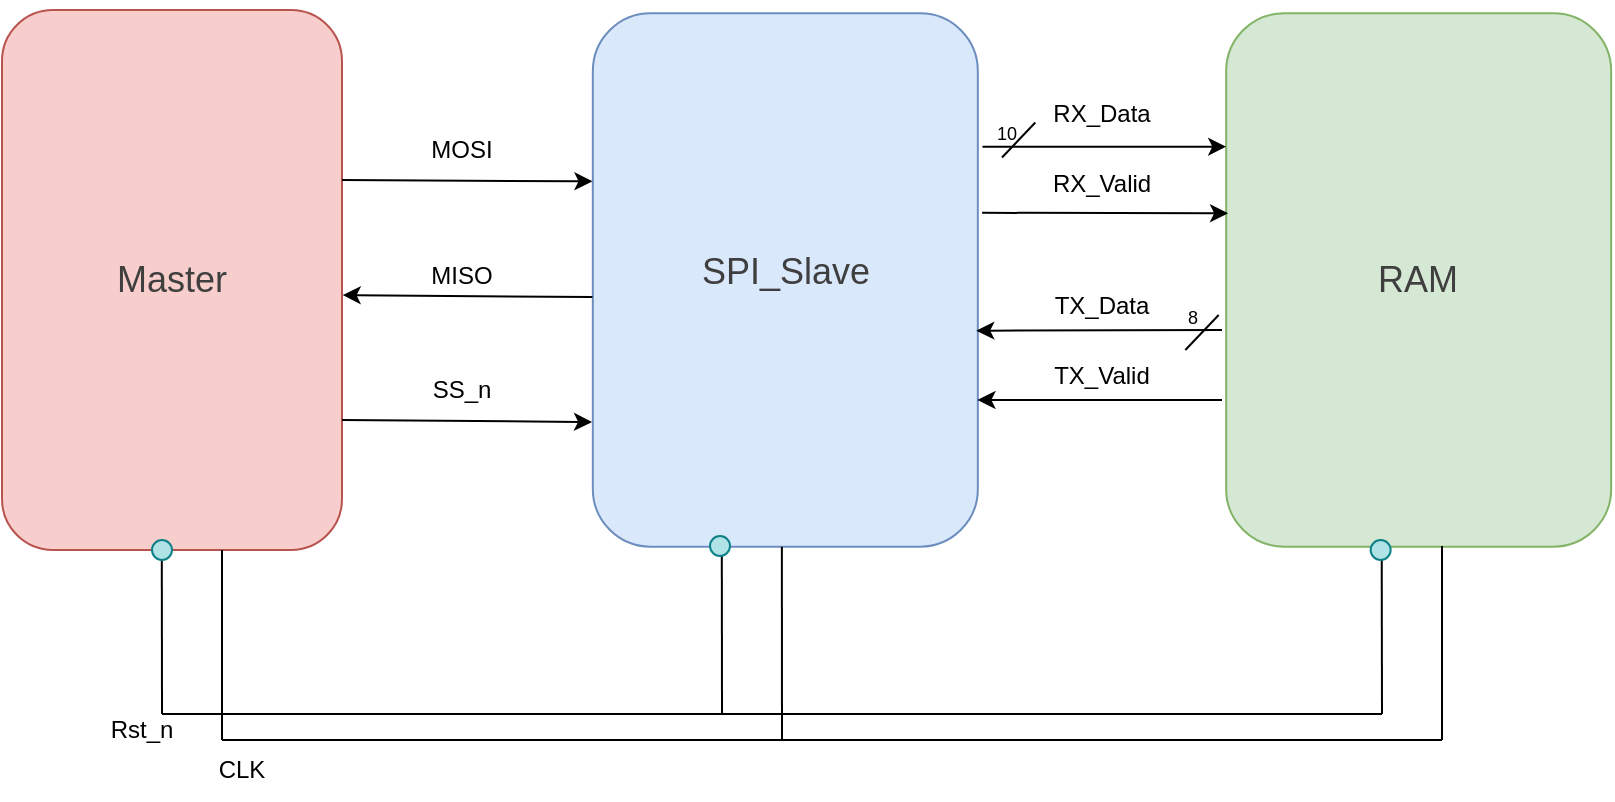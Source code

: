 <mxfile>
    <diagram id="8jSWXKyWMj8atTAVloAA" name="Page-1">
        <mxGraphModel dx="146" dy="82" grid="1" gridSize="10" guides="1" tooltips="1" connect="1" arrows="1" fold="1" page="1" pageScale="1" pageWidth="850" pageHeight="1100" math="0" shadow="0">
            <root>
                <mxCell id="0"/>
                <mxCell id="1" parent="0"/>
                <mxCell id="53" value="" style="endArrow=none;html=1;entryX=1;entryY=0.596;entryDx=0;entryDy=0;entryPerimeter=0;" edge="1" parent="1" target="5">
                    <mxGeometry width="50" height="50" relative="1" as="geometry">
                        <mxPoint x="720" y="387" as="sourcePoint"/>
                        <mxPoint x="720" y="300" as="targetPoint"/>
                    </mxGeometry>
                </mxCell>
                <mxCell id="37" value="" style="rounded=1;whiteSpace=wrap;html=1;rotation=90;fillColor=#f8cecc;strokeColor=#b85450;" vertex="1" parent="1">
                    <mxGeometry x="-20" y="85" width="270" height="170" as="geometry"/>
                </mxCell>
                <mxCell id="34" value="" style="group" vertex="1" connectable="0" parent="1">
                    <mxGeometry x="330" y="30" width="500" height="290" as="geometry"/>
                </mxCell>
                <mxCell id="2" value="" style="rounded=1;whiteSpace=wrap;html=1;rotation=90;fillColor=#dae8fc;strokeColor=#6c8ebf;" vertex="1" parent="34">
                    <mxGeometry x="-41.667" y="43.75" width="266.667" height="192.5" as="geometry"/>
                </mxCell>
                <mxCell id="3" value="&lt;span style=&quot;color: rgb(63, 63, 63);&quot;&gt;&lt;font style=&quot;font-size: 18px;&quot;&gt;SPI_Slave&lt;/font&gt;&lt;/span&gt;" style="text;html=1;align=center;verticalAlign=middle;whiteSpace=wrap;rounded=0;" vertex="1" parent="34">
                    <mxGeometry x="66.667" y="122.5" width="50" height="26.25" as="geometry"/>
                </mxCell>
                <mxCell id="5" value="" style="rounded=1;whiteSpace=wrap;html=1;rotation=90;fillColor=#d5e8d4;strokeColor=#82b366;" vertex="1" parent="34">
                    <mxGeometry x="275" y="43.75" width="266.667" height="192.5" as="geometry"/>
                </mxCell>
                <mxCell id="6" value="&lt;span style=&quot;color: rgb(63, 63, 63);&quot;&gt;&lt;font style=&quot;font-size: 18px;&quot;&gt;RAM&lt;/font&gt;&lt;/span&gt;" style="text;html=1;align=center;verticalAlign=middle;whiteSpace=wrap;rounded=0;" vertex="1" parent="34">
                    <mxGeometry x="383.333" y="126.875" width="50" height="26.25" as="geometry"/>
                </mxCell>
                <mxCell id="10" value="" style="endArrow=classic;html=1;entryX=0.25;entryY=1;entryDx=0;entryDy=0;exitX=0.25;exitY=-0.012;exitDx=0;exitDy=0;exitPerimeter=0;" edge="1" parent="34" source="2" target="5">
                    <mxGeometry width="50" height="50" relative="1" as="geometry">
                        <mxPoint x="183.333" y="70" as="sourcePoint"/>
                        <mxPoint x="225" y="26.25" as="targetPoint"/>
                    </mxGeometry>
                </mxCell>
                <mxCell id="11" value="" style="endArrow=classic;html=1;entryX=0.375;entryY=0.995;entryDx=0;entryDy=0;exitX=0.374;exitY=-0.011;exitDx=0;exitDy=0;exitPerimeter=0;entryPerimeter=0;" edge="1" parent="34" source="2" target="5">
                    <mxGeometry width="50" height="50" relative="1" as="geometry">
                        <mxPoint x="185.185" y="103" as="sourcePoint"/>
                        <mxPoint x="316.667" y="105" as="targetPoint"/>
                    </mxGeometry>
                </mxCell>
                <mxCell id="12" value="" style="endArrow=classic;html=1;entryX=0.595;entryY=0.004;entryDx=0;entryDy=0;entryPerimeter=0;" edge="1" parent="34" target="2">
                    <mxGeometry width="50" height="50" relative="1" as="geometry">
                        <mxPoint x="310" y="165" as="sourcePoint"/>
                        <mxPoint x="183.333" y="166.25" as="targetPoint"/>
                    </mxGeometry>
                </mxCell>
                <mxCell id="13" value="" style="endArrow=classic;html=1;entryX=0.725;entryY=0.001;entryDx=0;entryDy=0;entryPerimeter=0;" edge="1" parent="34" target="2">
                    <mxGeometry width="50" height="50" relative="1" as="geometry">
                        <mxPoint x="310" y="200" as="sourcePoint"/>
                        <mxPoint x="190" y="200" as="targetPoint"/>
                    </mxGeometry>
                </mxCell>
                <mxCell id="14" value="RX_Data" style="text;html=1;align=center;verticalAlign=middle;whiteSpace=wrap;rounded=0;" vertex="1" parent="34">
                    <mxGeometry x="225" y="43.75" width="50" height="26.25" as="geometry"/>
                </mxCell>
                <mxCell id="17" value="RX_Valid" style="text;html=1;align=center;verticalAlign=middle;whiteSpace=wrap;rounded=0;" vertex="1" parent="34">
                    <mxGeometry x="225" y="78.75" width="50" height="26.25" as="geometry"/>
                </mxCell>
                <mxCell id="19" value="TX_Data" style="text;html=1;align=center;verticalAlign=middle;whiteSpace=wrap;rounded=0;" vertex="1" parent="34">
                    <mxGeometry x="225" y="140" width="50" height="26.25" as="geometry"/>
                </mxCell>
                <mxCell id="21" value="TX_Valid" style="text;html=1;align=center;verticalAlign=middle;whiteSpace=wrap;rounded=0;" vertex="1" parent="34">
                    <mxGeometry x="225" y="175" width="50" height="26.25" as="geometry"/>
                </mxCell>
                <mxCell id="26" value="" style="endArrow=none;html=1;" edge="1" parent="34">
                    <mxGeometry width="50" height="50" relative="1" as="geometry">
                        <mxPoint x="200" y="78.75" as="sourcePoint"/>
                        <mxPoint x="216.667" y="61.25" as="targetPoint"/>
                        <Array as="points">
                            <mxPoint x="216.667" y="61.25"/>
                        </Array>
                    </mxGeometry>
                </mxCell>
                <mxCell id="27" value="" style="endArrow=none;html=1;" edge="1" parent="34">
                    <mxGeometry width="50" height="50" relative="1" as="geometry">
                        <mxPoint x="291.667" y="175" as="sourcePoint"/>
                        <mxPoint x="308.333" y="157.5" as="targetPoint"/>
                        <Array as="points">
                            <mxPoint x="308.333" y="157.5"/>
                        </Array>
                    </mxGeometry>
                </mxCell>
                <mxCell id="28" value="&lt;font style=&quot;font-size: 9px;&quot;&gt;10&lt;/font&gt;" style="text;html=1;align=center;verticalAlign=middle;whiteSpace=wrap;rounded=0;" vertex="1" parent="34">
                    <mxGeometry x="190" y="61.25" width="25" height="8.75" as="geometry"/>
                </mxCell>
                <mxCell id="30" value="&lt;font style=&quot;font-size: 9px;&quot;&gt;8&lt;/font&gt;" style="text;html=1;align=center;verticalAlign=middle;whiteSpace=wrap;rounded=0;" vertex="1" parent="34">
                    <mxGeometry x="283.333" y="153.125" width="25" height="8.75" as="geometry"/>
                </mxCell>
                <mxCell id="86" value="" style="ellipse;whiteSpace=wrap;html=1;aspect=fixed;fillColor=#b0e3e6;strokeColor=#0e8088;" vertex="1" parent="34">
                    <mxGeometry x="384.33" y="270" width="10" height="10" as="geometry"/>
                </mxCell>
                <mxCell id="39" value="&lt;span style=&quot;color: rgb(63, 63, 63);&quot;&gt;&lt;font style=&quot;font-size: 18px;&quot;&gt;Master&lt;/font&gt;&lt;/span&gt;" style="text;html=1;align=center;verticalAlign=middle;whiteSpace=wrap;rounded=0;" vertex="1" parent="1">
                    <mxGeometry x="89.997" y="156.88" width="50" height="26.25" as="geometry"/>
                </mxCell>
                <mxCell id="40" value="" style="endArrow=classic;html=1;entryX=0.315;entryY=1.001;entryDx=0;entryDy=0;entryPerimeter=0;" edge="1" parent="1" target="2">
                    <mxGeometry width="50" height="50" relative="1" as="geometry">
                        <mxPoint x="200" y="120" as="sourcePoint"/>
                        <mxPoint x="250" y="70" as="targetPoint"/>
                    </mxGeometry>
                </mxCell>
                <mxCell id="41" value="" style="endArrow=classic;html=1;entryX=0.315;entryY=1.001;entryDx=0;entryDy=0;entryPerimeter=0;" edge="1" parent="1">
                    <mxGeometry width="50" height="50" relative="1" as="geometry">
                        <mxPoint x="200" y="240" as="sourcePoint"/>
                        <mxPoint x="325" y="241" as="targetPoint"/>
                    </mxGeometry>
                </mxCell>
                <mxCell id="43" value="" style="endArrow=classic;html=1;exitX=0.532;exitY=1.001;exitDx=0;exitDy=0;exitPerimeter=0;entryX=0.528;entryY=-0.002;entryDx=0;entryDy=0;entryPerimeter=0;" edge="1" parent="1" source="2" target="37">
                    <mxGeometry width="50" height="50" relative="1" as="geometry">
                        <mxPoint x="300" y="80" as="sourcePoint"/>
                        <mxPoint x="350" y="30" as="targetPoint"/>
                    </mxGeometry>
                </mxCell>
                <mxCell id="44" value="" style="endArrow=none;html=1;" edge="1" parent="1">
                    <mxGeometry width="50" height="50" relative="1" as="geometry">
                        <mxPoint x="140" y="400" as="sourcePoint"/>
                        <mxPoint x="750" y="400" as="targetPoint"/>
                    </mxGeometry>
                </mxCell>
                <mxCell id="46" value="" style="endArrow=none;html=1;entryX=1;entryY=0.509;entryDx=0;entryDy=0;entryPerimeter=0;" edge="1" parent="1" target="2">
                    <mxGeometry width="50" height="50" relative="1" as="geometry">
                        <mxPoint x="420" y="400" as="sourcePoint"/>
                        <mxPoint x="420" y="300" as="targetPoint"/>
                    </mxGeometry>
                </mxCell>
                <mxCell id="47" value="" style="endArrow=none;html=1;entryX=1;entryY=0.509;entryDx=0;entryDy=0;entryPerimeter=0;" edge="1" parent="1">
                    <mxGeometry width="50" height="50" relative="1" as="geometry">
                        <mxPoint x="750" y="400" as="sourcePoint"/>
                        <mxPoint x="750" y="303" as="targetPoint"/>
                    </mxGeometry>
                </mxCell>
                <mxCell id="49" value="" style="endArrow=none;html=1;entryX=1;entryY=0.509;entryDx=0;entryDy=0;entryPerimeter=0;" edge="1" parent="1">
                    <mxGeometry width="50" height="50" relative="1" as="geometry">
                        <mxPoint x="140" y="400" as="sourcePoint"/>
                        <mxPoint x="140" y="305" as="targetPoint"/>
                    </mxGeometry>
                </mxCell>
                <mxCell id="50" value="CLK" style="text;html=1;align=center;verticalAlign=middle;whiteSpace=wrap;rounded=0;" vertex="1" parent="1">
                    <mxGeometry x="120" y="400" width="60" height="30" as="geometry"/>
                </mxCell>
                <mxCell id="51" value="" style="endArrow=none;html=1;" edge="1" parent="1">
                    <mxGeometry width="50" height="50" relative="1" as="geometry">
                        <mxPoint x="110" y="387" as="sourcePoint"/>
                        <mxPoint x="720" y="387" as="targetPoint"/>
                    </mxGeometry>
                </mxCell>
                <mxCell id="52" value="" style="endArrow=none;html=1;entryX=1;entryY=0.665;entryDx=0;entryDy=0;entryPerimeter=0;" edge="1" parent="1" target="2">
                    <mxGeometry width="50" height="50" relative="1" as="geometry">
                        <mxPoint x="390" y="387" as="sourcePoint"/>
                        <mxPoint x="390" y="300" as="targetPoint"/>
                    </mxGeometry>
                </mxCell>
                <mxCell id="54" value="" style="endArrow=none;html=1;entryX=1.001;entryY=0.53;entryDx=0;entryDy=0;entryPerimeter=0;" edge="1" parent="1" target="37">
                    <mxGeometry width="50" height="50" relative="1" as="geometry">
                        <mxPoint x="110" y="387" as="sourcePoint"/>
                        <mxPoint x="110" y="310" as="targetPoint"/>
                    </mxGeometry>
                </mxCell>
                <mxCell id="55" value="Rst_n" style="text;html=1;align=center;verticalAlign=middle;whiteSpace=wrap;rounded=0;" vertex="1" parent="1">
                    <mxGeometry x="70" y="380" width="60" height="30" as="geometry"/>
                </mxCell>
                <mxCell id="73" value="MISO" style="text;html=1;align=center;verticalAlign=middle;whiteSpace=wrap;rounded=0;" vertex="1" parent="1">
                    <mxGeometry x="230" y="153.13" width="60" height="30" as="geometry"/>
                </mxCell>
                <mxCell id="75" value="SS_n" style="text;html=1;align=center;verticalAlign=middle;whiteSpace=wrap;rounded=0;" vertex="1" parent="1">
                    <mxGeometry x="230" y="210" width="60" height="30" as="geometry"/>
                </mxCell>
                <mxCell id="76" value="MOSI" style="text;html=1;align=center;verticalAlign=middle;whiteSpace=wrap;rounded=0;" vertex="1" parent="1">
                    <mxGeometry x="230" y="90" width="60" height="30" as="geometry"/>
                </mxCell>
                <mxCell id="82" value="" style="ellipse;whiteSpace=wrap;html=1;aspect=fixed;fillColor=#b0e3e6;strokeColor=#0e8088;" vertex="1" parent="1">
                    <mxGeometry x="105" y="300" width="10" height="10" as="geometry"/>
                </mxCell>
                <mxCell id="84" value="" style="ellipse;whiteSpace=wrap;html=1;aspect=fixed;fillColor=#b0e3e6;strokeColor=#0e8088;" vertex="1" parent="1">
                    <mxGeometry x="384" y="298" width="10" height="10" as="geometry"/>
                </mxCell>
            </root>
        </mxGraphModel>
    </diagram>
</mxfile>